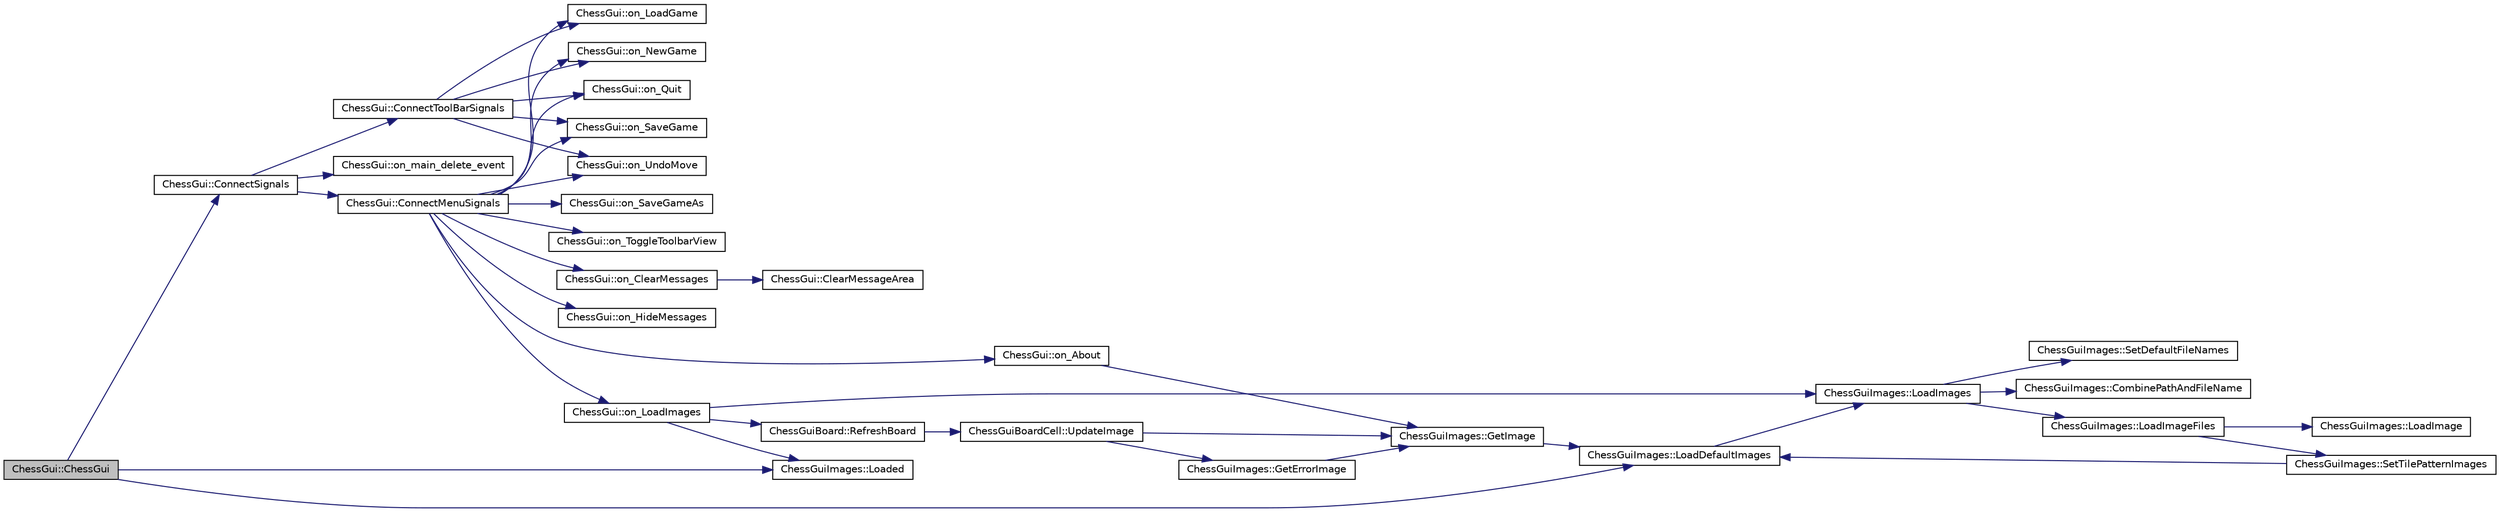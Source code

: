 digraph G
{
  bgcolor="transparent";
  edge [fontname="Helvetica",fontsize="10",labelfontname="Helvetica",labelfontsize="10"];
  node [fontname="Helvetica",fontsize="10",shape=record];
  rankdir=LR;
  Node1 [label="ChessGui::ChessGui",height=0.2,width=0.4,color="black", fillcolor="grey75", style="filled" fontcolor="black"];
  Node1 -> Node2 [color="midnightblue",fontsize="10",style="solid",fontname="Helvetica"];
  Node2 [label="ChessGui::ConnectSignals",height=0.2,width=0.4,color="black",URL="$d8/d20/classChessGui.html#aea66761148e637be61fbc16a223e9e62"];
  Node2 -> Node3 [color="midnightblue",fontsize="10",style="solid",fontname="Helvetica"];
  Node3 [label="ChessGui::ConnectMenuSignals",height=0.2,width=0.4,color="black",URL="$d8/d20/classChessGui.html#a1a8646f421e28bede173b32adf3174fa"];
  Node3 -> Node4 [color="midnightblue",fontsize="10",style="solid",fontname="Helvetica"];
  Node4 [label="ChessGui::on_About",height=0.2,width=0.4,color="black",URL="$d8/d20/classChessGui.html#a92b93c3408325d8a311da81cfd959fc1"];
  Node4 -> Node5 [color="midnightblue",fontsize="10",style="solid",fontname="Helvetica"];
  Node5 [label="ChessGuiImages::GetImage",height=0.2,width=0.4,color="black",URL="$d3/d0c/classChessGuiImages.html#adc960269e94c9a376f1a62416c5f1dc3"];
  Node5 -> Node6 [color="midnightblue",fontsize="10",style="solid",fontname="Helvetica"];
  Node6 [label="ChessGuiImages::LoadDefaultImages",height=0.2,width=0.4,color="black",URL="$d3/d0c/classChessGuiImages.html#a57e91bb4124d6669d1aedeedd067f6af",tooltip="Loads images using the default names (SetDefaultFileNames) and a default path set at compile time..."];
  Node6 -> Node7 [color="midnightblue",fontsize="10",style="solid",fontname="Helvetica"];
  Node7 [label="ChessGuiImages::LoadImages",height=0.2,width=0.4,color="black",URL="$d3/d0c/classChessGuiImages.html#acfa291be8779b457d12e80a6a29686d6",tooltip="looks in directory defined by path for images following default naming (SetDefaultFileNames)"];
  Node7 -> Node8 [color="midnightblue",fontsize="10",style="solid",fontname="Helvetica"];
  Node8 [label="ChessGuiImages::CombinePathAndFileName",height=0.2,width=0.4,color="black",URL="$d3/d0c/classChessGuiImages.html#a7783367b689ddd77abf432a9fab97ff4",tooltip="Prepends path to the contents of imagePaths Does not modify any element of imagePaths that is empty (..."];
  Node7 -> Node9 [color="midnightblue",fontsize="10",style="solid",fontname="Helvetica"];
  Node9 [label="ChessGuiImages::LoadImageFiles",height=0.2,width=0.4,color="black",URL="$d3/d0c/classChessGuiImages.html#a1c2ada8d071aa420285949d1463bff80",tooltip="Attempts to load the values of imagePaths as Gdk::Pixbufs into images, matching indexes."];
  Node9 -> Node10 [color="midnightblue",fontsize="10",style="solid",fontname="Helvetica"];
  Node10 [label="ChessGuiImages::LoadImage",height=0.2,width=0.4,color="black",URL="$d3/d0c/classChessGuiImages.html#aedc5de514ad917457fdcdc6369e4b349",tooltip="Loads individual image with file located at path."];
  Node9 -> Node11 [color="midnightblue",fontsize="10",style="solid",fontname="Helvetica"];
  Node11 [label="ChessGuiImages::SetTilePatternImages",height=0.2,width=0.4,color="black",URL="$d3/d0c/classChessGuiImages.html#ad53cbd771cda6c7adb979bf128ade1e4",tooltip="Checks to see if a tile image was provided, if not, sets the tile to use BLACK_SQUARE or WHITE_SQUARE..."];
  Node11 -> Node6 [color="midnightblue",fontsize="10",style="solid",fontname="Helvetica"];
  Node7 -> Node12 [color="midnightblue",fontsize="10",style="solid",fontname="Helvetica"];
  Node12 [label="ChessGuiImages::SetDefaultFileNames",height=0.2,width=0.4,color="black",URL="$d3/d0c/classChessGuiImages.html#a90ff5eac1aa6937514ba37ad2655220d",tooltip="loads default filenames into imagePaths"];
  Node3 -> Node13 [color="midnightblue",fontsize="10",style="solid",fontname="Helvetica"];
  Node13 [label="ChessGui::on_ClearMessages",height=0.2,width=0.4,color="black",URL="$d8/d20/classChessGui.html#a19496085428a7939760757216eb8c043"];
  Node13 -> Node14 [color="midnightblue",fontsize="10",style="solid",fontname="Helvetica"];
  Node14 [label="ChessGui::ClearMessageArea",height=0.2,width=0.4,color="black",URL="$d5/d7d/group__chessguiconv.html#gaa1b42471ba53cf8eb37cb3d617470478",tooltip="Clear all data in the Message Area."];
  Node3 -> Node15 [color="midnightblue",fontsize="10",style="solid",fontname="Helvetica"];
  Node15 [label="ChessGui::on_HideMessages",height=0.2,width=0.4,color="black",URL="$d8/d20/classChessGui.html#aff37cb9c8d052fb25dc10d4dfc95ec6d"];
  Node3 -> Node16 [color="midnightblue",fontsize="10",style="solid",fontname="Helvetica"];
  Node16 [label="ChessGui::on_LoadGame",height=0.2,width=0.4,color="black",URL="$d8/d20/classChessGui.html#ab374f883feac94b107af3b60bfc36ede"];
  Node3 -> Node17 [color="midnightblue",fontsize="10",style="solid",fontname="Helvetica"];
  Node17 [label="ChessGui::on_LoadImages",height=0.2,width=0.4,color="black",URL="$d8/d20/classChessGui.html#a9cb14606d87b301fa36d22ae749c556c"];
  Node17 -> Node18 [color="midnightblue",fontsize="10",style="solid",fontname="Helvetica"];
  Node18 [label="ChessGuiImages::Loaded",height=0.2,width=0.4,color="black",URL="$d3/d0c/classChessGuiImages.html#ad6ebaf6aff58efdc3d11867348c2ced6"];
  Node17 -> Node7 [color="midnightblue",fontsize="10",style="solid",fontname="Helvetica"];
  Node17 -> Node19 [color="midnightblue",fontsize="10",style="solid",fontname="Helvetica"];
  Node19 [label="ChessGuiBoard::RefreshBoard",height=0.2,width=0.4,color="black",URL="$d3/da9/classChessGuiBoard.html#a111ebe74d2e71369ccf81b134217c882",tooltip="UpdateImage for each cell in board."];
  Node19 -> Node20 [color="midnightblue",fontsize="10",style="solid",fontname="Helvetica"];
  Node20 [label="ChessGuiBoardCell::UpdateImage",height=0.2,width=0.4,color="black",URL="$d7/d31/classChessGuiBoardCell.html#a14d4bcdc18a94ab74b840d1453533fac",tooltip="Draw all visible layers to image."];
  Node20 -> Node21 [color="midnightblue",fontsize="10",style="solid",fontname="Helvetica"];
  Node21 [label="ChessGuiImages::GetErrorImage",height=0.2,width=0.4,color="black",URL="$d3/d0c/classChessGuiImages.html#acea2ef3f81e33b4e8894ad13ffe845de"];
  Node21 -> Node5 [color="midnightblue",fontsize="10",style="solid",fontname="Helvetica"];
  Node20 -> Node5 [color="midnightblue",fontsize="10",style="solid",fontname="Helvetica"];
  Node3 -> Node22 [color="midnightblue",fontsize="10",style="solid",fontname="Helvetica"];
  Node22 [label="ChessGui::on_NewGame",height=0.2,width=0.4,color="black",URL="$d8/d20/classChessGui.html#a320fc53df9b9358e3a5e97efbfeb24d3"];
  Node3 -> Node23 [color="midnightblue",fontsize="10",style="solid",fontname="Helvetica"];
  Node23 [label="ChessGui::on_Quit",height=0.2,width=0.4,color="black",URL="$d8/d20/classChessGui.html#a30eb3f162bf345c08195559a045b7791"];
  Node3 -> Node24 [color="midnightblue",fontsize="10",style="solid",fontname="Helvetica"];
  Node24 [label="ChessGui::on_SaveGame",height=0.2,width=0.4,color="black",URL="$d8/d20/classChessGui.html#aa78634b4b0792e64a0453061f1a3cdbc"];
  Node3 -> Node25 [color="midnightblue",fontsize="10",style="solid",fontname="Helvetica"];
  Node25 [label="ChessGui::on_SaveGameAs",height=0.2,width=0.4,color="black",URL="$d8/d20/classChessGui.html#a7934eac800d7bb0c300af94b401f68ce"];
  Node3 -> Node26 [color="midnightblue",fontsize="10",style="solid",fontname="Helvetica"];
  Node26 [label="ChessGui::on_ToggleToolbarView",height=0.2,width=0.4,color="black",URL="$d8/d20/classChessGui.html#a060cc54180af2621c267edf9a531f4da"];
  Node3 -> Node27 [color="midnightblue",fontsize="10",style="solid",fontname="Helvetica"];
  Node27 [label="ChessGui::on_UndoMove",height=0.2,width=0.4,color="black",URL="$d8/d20/classChessGui.html#a4e1928bb0ae3c1476c9bfc4a6cdad1cc"];
  Node2 -> Node28 [color="midnightblue",fontsize="10",style="solid",fontname="Helvetica"];
  Node28 [label="ChessGui::ConnectToolBarSignals",height=0.2,width=0.4,color="black",URL="$d8/d20/classChessGui.html#a5581ef894abd55b6594a201e3af66139"];
  Node28 -> Node16 [color="midnightblue",fontsize="10",style="solid",fontname="Helvetica"];
  Node28 -> Node22 [color="midnightblue",fontsize="10",style="solid",fontname="Helvetica"];
  Node28 -> Node23 [color="midnightblue",fontsize="10",style="solid",fontname="Helvetica"];
  Node28 -> Node24 [color="midnightblue",fontsize="10",style="solid",fontname="Helvetica"];
  Node28 -> Node27 [color="midnightblue",fontsize="10",style="solid",fontname="Helvetica"];
  Node2 -> Node29 [color="midnightblue",fontsize="10",style="solid",fontname="Helvetica"];
  Node29 [label="ChessGui::on_main_delete_event",height=0.2,width=0.4,color="black",URL="$d8/d20/classChessGui.html#ac09f818817c007738a0b3610c53f0ac5",tooltip="Overides Gtk::Window::on_main_delete_event Use if needed for last minute cleanup."];
  Node1 -> Node6 [color="midnightblue",fontsize="10",style="solid",fontname="Helvetica"];
  Node1 -> Node18 [color="midnightblue",fontsize="10",style="solid",fontname="Helvetica"];
}
